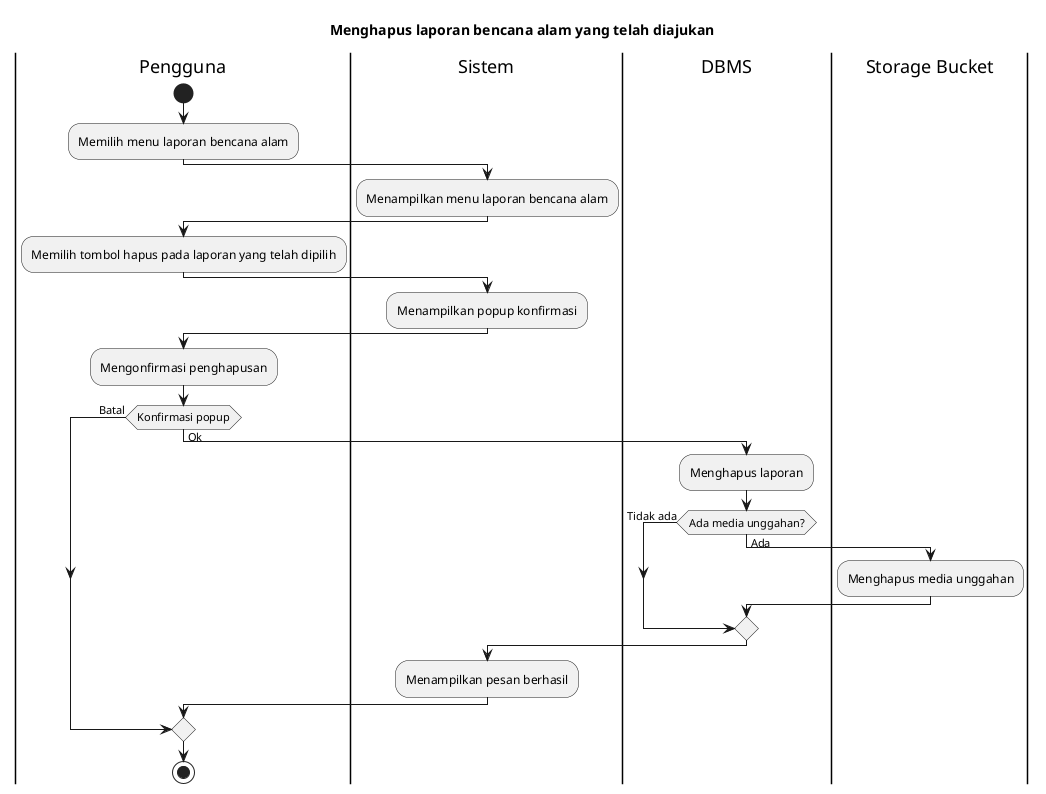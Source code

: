 @startuml UC-MAP-019 - Menghapus laporan bencana alam yang telah diajukan

title Menghapus laporan bencana alam yang telah diajukan

|Pengguna|
start
:Memilih menu laporan bencana alam;

|Sistem|
:Menampilkan menu laporan bencana alam;

|Pengguna|
:Memilih tombol hapus pada laporan yang telah dipilih;

|Sistem|
:Menampilkan popup konfirmasi;

|Pengguna|
:Mengonfirmasi penghapusan;

if (Konfirmasi popup) then (Batal)
else (Ok)
  |DBMS|
  :Menghapus laporan;

  if (Ada media unggahan?) then (Tidak ada)
  else (Ada)
    |Storage Bucket|
    :Menghapus media unggahan;
  endif

  |Sistem|
  :Menampilkan pesan berhasil;
endif

|Pengguna|
stop

@enduml
